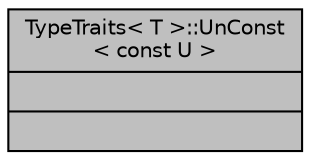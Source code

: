 digraph "TypeTraits&lt; T &gt;::UnConst&lt; const U &gt;"
{
  edge [fontname="Helvetica",fontsize="10",labelfontname="Helvetica",labelfontsize="10"];
  node [fontname="Helvetica",fontsize="10",shape=record];
  Node1 [label="{TypeTraits\< T \>::UnConst\l\< const U \>\n||}",height=0.2,width=0.4,color="black", fillcolor="grey75", style="filled", fontcolor="black"];
}
